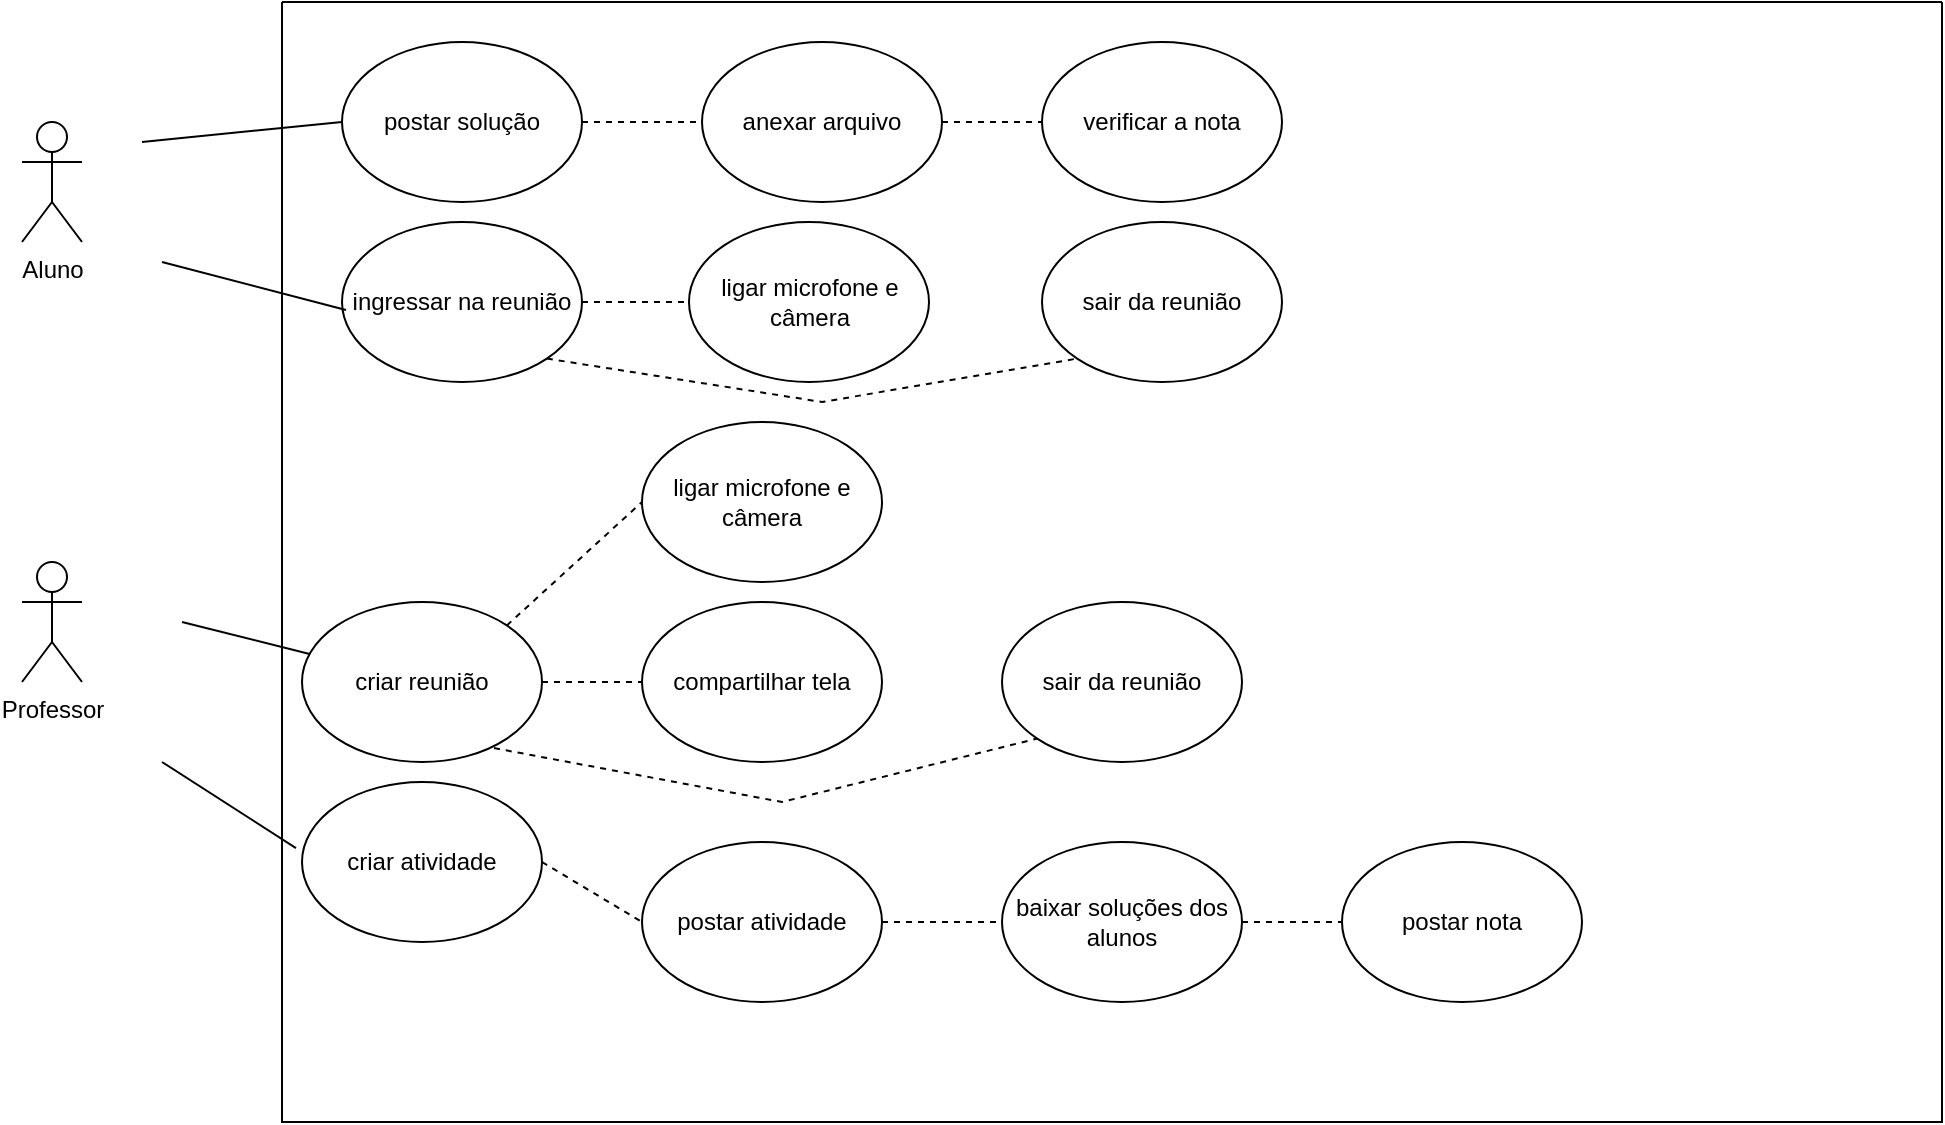 <mxfile version="16.6.6" type="device"><diagram id="fCbBb4AvqTGRd29X5xid" name="Page-1"><mxGraphModel dx="1422" dy="737" grid="1" gridSize="10" guides="1" tooltips="1" connect="1" arrows="1" fold="1" page="1" pageScale="1" pageWidth="827" pageHeight="1169" math="0" shadow="0"><root><mxCell id="0"/><mxCell id="1" parent="0"/><mxCell id="YhPpeqeVme-rcLc5-ykP-5" value="Aluno" style="shape=umlActor;verticalLabelPosition=bottom;verticalAlign=top;html=1;outlineConnect=0;" parent="1" vertex="1"><mxGeometry x="80" y="140" width="30" height="60" as="geometry"/></mxCell><mxCell id="qxSKIPy2Dn5-xSAc6yxW-13" value="Professor" style="shape=umlActor;verticalLabelPosition=bottom;verticalAlign=top;html=1;outlineConnect=0;" parent="1" vertex="1"><mxGeometry x="80" y="360" width="30" height="60" as="geometry"/></mxCell><mxCell id="qxSKIPy2Dn5-xSAc6yxW-33" value="" style="swimlane;startSize=0;labelBorderColor=none;" parent="1" vertex="1"><mxGeometry x="210" y="80" width="830" height="560" as="geometry"/></mxCell><mxCell id="qxSKIPy2Dn5-xSAc6yxW-58" value="" style="endArrow=none;html=1;rounded=0;entryX=0;entryY=0.5;entryDx=0;entryDy=0;" parent="qxSKIPy2Dn5-xSAc6yxW-33" edge="1"><mxGeometry width="50" height="50" relative="1" as="geometry"><mxPoint x="-70" y="70" as="sourcePoint"/><mxPoint x="30" y="60" as="targetPoint"/></mxGeometry></mxCell><mxCell id="ctI4vVUuBcZtL0NavpzP-1" value="postar solução" style="ellipse;whiteSpace=wrap;html=1;" vertex="1" parent="qxSKIPy2Dn5-xSAc6yxW-33"><mxGeometry x="30" y="20" width="120" height="80" as="geometry"/></mxCell><mxCell id="ctI4vVUuBcZtL0NavpzP-3" value="ingressar na reunião" style="ellipse;whiteSpace=wrap;html=1;" vertex="1" parent="qxSKIPy2Dn5-xSAc6yxW-33"><mxGeometry x="30" y="110" width="120" height="80" as="geometry"/></mxCell><mxCell id="ctI4vVUuBcZtL0NavpzP-6" value="anexar arquivo" style="ellipse;whiteSpace=wrap;html=1;" vertex="1" parent="qxSKIPy2Dn5-xSAc6yxW-33"><mxGeometry x="210" y="20" width="120" height="80" as="geometry"/></mxCell><mxCell id="ctI4vVUuBcZtL0NavpzP-7" value="" style="endArrow=none;dashed=1;html=1;rounded=0;exitX=1;exitY=0.5;exitDx=0;exitDy=0;entryX=0;entryY=0.5;entryDx=0;entryDy=0;" edge="1" parent="qxSKIPy2Dn5-xSAc6yxW-33" source="ctI4vVUuBcZtL0NavpzP-1" target="ctI4vVUuBcZtL0NavpzP-6"><mxGeometry width="50" height="50" relative="1" as="geometry"><mxPoint x="180" y="350" as="sourcePoint"/><mxPoint x="230" y="300" as="targetPoint"/></mxGeometry></mxCell><mxCell id="ctI4vVUuBcZtL0NavpzP-8" value="criar reunião" style="ellipse;whiteSpace=wrap;html=1;" vertex="1" parent="qxSKIPy2Dn5-xSAc6yxW-33"><mxGeometry x="10" y="300" width="120" height="80" as="geometry"/></mxCell><mxCell id="ctI4vVUuBcZtL0NavpzP-9" value="criar atividade" style="ellipse;whiteSpace=wrap;html=1;" vertex="1" parent="qxSKIPy2Dn5-xSAc6yxW-33"><mxGeometry x="10" y="390" width="120" height="80" as="geometry"/></mxCell><mxCell id="ctI4vVUuBcZtL0NavpzP-10" value="compartilhar tela" style="ellipse;whiteSpace=wrap;html=1;" vertex="1" parent="qxSKIPy2Dn5-xSAc6yxW-33"><mxGeometry x="180" y="300" width="120" height="80" as="geometry"/></mxCell><mxCell id="ctI4vVUuBcZtL0NavpzP-11" value="postar atividade" style="ellipse;whiteSpace=wrap;html=1;" vertex="1" parent="qxSKIPy2Dn5-xSAc6yxW-33"><mxGeometry x="180" y="420" width="120" height="80" as="geometry"/></mxCell><mxCell id="ctI4vVUuBcZtL0NavpzP-12" value="&lt;span&gt;ligar microfone e câmera&lt;/span&gt;" style="ellipse;whiteSpace=wrap;html=1;" vertex="1" parent="qxSKIPy2Dn5-xSAc6yxW-33"><mxGeometry x="203.5" y="110" width="120" height="80" as="geometry"/></mxCell><mxCell id="ctI4vVUuBcZtL0NavpzP-13" value="" style="endArrow=none;dashed=1;html=1;rounded=0;entryX=0;entryY=0.5;entryDx=0;entryDy=0;exitX=1;exitY=0.5;exitDx=0;exitDy=0;" edge="1" parent="qxSKIPy2Dn5-xSAc6yxW-33" source="ctI4vVUuBcZtL0NavpzP-3" target="ctI4vVUuBcZtL0NavpzP-12"><mxGeometry width="50" height="50" relative="1" as="geometry"><mxPoint x="150" y="170" as="sourcePoint"/><mxPoint x="200" y="120" as="targetPoint"/></mxGeometry></mxCell><mxCell id="ctI4vVUuBcZtL0NavpzP-14" value="" style="endArrow=none;dashed=1;html=1;rounded=0;entryX=0;entryY=0.5;entryDx=0;entryDy=0;exitX=1;exitY=0.5;exitDx=0;exitDy=0;" edge="1" parent="qxSKIPy2Dn5-xSAc6yxW-33" source="ctI4vVUuBcZtL0NavpzP-8" target="ctI4vVUuBcZtL0NavpzP-10"><mxGeometry width="50" height="50" relative="1" as="geometry"><mxPoint x="160" y="160" as="sourcePoint"/><mxPoint x="214" y="160" as="targetPoint"/></mxGeometry></mxCell><mxCell id="ctI4vVUuBcZtL0NavpzP-15" value="" style="endArrow=none;dashed=1;html=1;rounded=0;entryX=0;entryY=0.5;entryDx=0;entryDy=0;exitX=1;exitY=0.5;exitDx=0;exitDy=0;" edge="1" parent="qxSKIPy2Dn5-xSAc6yxW-33" source="ctI4vVUuBcZtL0NavpzP-9" target="ctI4vVUuBcZtL0NavpzP-11"><mxGeometry width="50" height="50" relative="1" as="geometry"><mxPoint x="130" y="460" as="sourcePoint"/><mxPoint x="180" y="410" as="targetPoint"/></mxGeometry></mxCell><mxCell id="ctI4vVUuBcZtL0NavpzP-16" value="verificar a nota" style="ellipse;whiteSpace=wrap;html=1;" vertex="1" parent="qxSKIPy2Dn5-xSAc6yxW-33"><mxGeometry x="380" y="20" width="120" height="80" as="geometry"/></mxCell><mxCell id="ctI4vVUuBcZtL0NavpzP-17" value="sair da reunião" style="ellipse;whiteSpace=wrap;html=1;" vertex="1" parent="qxSKIPy2Dn5-xSAc6yxW-33"><mxGeometry x="380" y="110" width="120" height="80" as="geometry"/></mxCell><mxCell id="ctI4vVUuBcZtL0NavpzP-18" value="ligar microfone e câmera" style="ellipse;whiteSpace=wrap;html=1;" vertex="1" parent="qxSKIPy2Dn5-xSAc6yxW-33"><mxGeometry x="180" y="210" width="120" height="80" as="geometry"/></mxCell><mxCell id="ctI4vVUuBcZtL0NavpzP-19" value="baixar soluções dos&lt;br&gt;alunos" style="ellipse;whiteSpace=wrap;html=1;" vertex="1" parent="qxSKIPy2Dn5-xSAc6yxW-33"><mxGeometry x="360" y="420" width="120" height="80" as="geometry"/></mxCell><mxCell id="ctI4vVUuBcZtL0NavpzP-20" value="" style="endArrow=none;dashed=1;html=1;rounded=0;entryX=0;entryY=0.5;entryDx=0;entryDy=0;exitX=1;exitY=0.5;exitDx=0;exitDy=0;" edge="1" parent="qxSKIPy2Dn5-xSAc6yxW-33" source="ctI4vVUuBcZtL0NavpzP-6" target="ctI4vVUuBcZtL0NavpzP-16"><mxGeometry width="50" height="50" relative="1" as="geometry"><mxPoint x="180" y="350" as="sourcePoint"/><mxPoint x="230" y="300" as="targetPoint"/></mxGeometry></mxCell><mxCell id="ctI4vVUuBcZtL0NavpzP-23" value="" style="endArrow=none;dashed=1;html=1;rounded=0;exitX=1;exitY=0.5;exitDx=0;exitDy=0;entryX=0;entryY=0.5;entryDx=0;entryDy=0;" edge="1" parent="qxSKIPy2Dn5-xSAc6yxW-33" source="ctI4vVUuBcZtL0NavpzP-11" target="ctI4vVUuBcZtL0NavpzP-19"><mxGeometry width="50" height="50" relative="1" as="geometry"><mxPoint x="310" y="460" as="sourcePoint"/><mxPoint x="360" y="410" as="targetPoint"/></mxGeometry></mxCell><mxCell id="ctI4vVUuBcZtL0NavpzP-24" value="&lt;span&gt;postar nota&lt;/span&gt;" style="ellipse;whiteSpace=wrap;html=1;" vertex="1" parent="qxSKIPy2Dn5-xSAc6yxW-33"><mxGeometry x="530" y="420" width="120" height="80" as="geometry"/></mxCell><mxCell id="ctI4vVUuBcZtL0NavpzP-26" value="" style="endArrow=none;dashed=1;html=1;rounded=0;entryX=0;entryY=0.5;entryDx=0;entryDy=0;exitX=1;exitY=0.5;exitDx=0;exitDy=0;" edge="1" parent="qxSKIPy2Dn5-xSAc6yxW-33" source="ctI4vVUuBcZtL0NavpzP-19" target="ctI4vVUuBcZtL0NavpzP-24"><mxGeometry width="50" height="50" relative="1" as="geometry"><mxPoint x="470" y="450" as="sourcePoint"/><mxPoint x="520" y="400" as="targetPoint"/></mxGeometry></mxCell><mxCell id="ctI4vVUuBcZtL0NavpzP-29" value="sair da reunião" style="ellipse;whiteSpace=wrap;html=1;" vertex="1" parent="qxSKIPy2Dn5-xSAc6yxW-33"><mxGeometry x="360" y="300" width="120" height="80" as="geometry"/></mxCell><mxCell id="ctI4vVUuBcZtL0NavpzP-35" value="" style="endArrow=none;dashed=1;html=1;rounded=0;entryX=0;entryY=0.5;entryDx=0;entryDy=0;exitX=1;exitY=0;exitDx=0;exitDy=0;" edge="1" parent="qxSKIPy2Dn5-xSAc6yxW-33" source="ctI4vVUuBcZtL0NavpzP-8" target="ctI4vVUuBcZtL0NavpzP-18"><mxGeometry width="50" height="50" relative="1" as="geometry"><mxPoint x="120" y="310" as="sourcePoint"/><mxPoint x="170" y="260" as="targetPoint"/></mxGeometry></mxCell><mxCell id="ctI4vVUuBcZtL0NavpzP-36" value="" style="endArrow=none;dashed=1;html=1;rounded=0;entryX=0;entryY=1;entryDx=0;entryDy=0;exitX=1;exitY=1;exitDx=0;exitDy=0;" edge="1" parent="qxSKIPy2Dn5-xSAc6yxW-33" source="ctI4vVUuBcZtL0NavpzP-3" target="ctI4vVUuBcZtL0NavpzP-17"><mxGeometry width="50" height="50" relative="1" as="geometry"><mxPoint x="180" y="310" as="sourcePoint"/><mxPoint x="230" y="260" as="targetPoint"/><Array as="points"><mxPoint x="270" y="200"/></Array></mxGeometry></mxCell><mxCell id="ctI4vVUuBcZtL0NavpzP-37" value="" style="endArrow=none;dashed=1;html=1;rounded=0;entryX=0;entryY=1;entryDx=0;entryDy=0;exitX=0.8;exitY=0.913;exitDx=0;exitDy=0;exitPerimeter=0;" edge="1" parent="qxSKIPy2Dn5-xSAc6yxW-33" source="ctI4vVUuBcZtL0NavpzP-8" target="ctI4vVUuBcZtL0NavpzP-29"><mxGeometry width="50" height="50" relative="1" as="geometry"><mxPoint x="180" y="310" as="sourcePoint"/><mxPoint x="230" y="260" as="targetPoint"/><Array as="points"><mxPoint x="250" y="400"/></Array></mxGeometry></mxCell><mxCell id="qxSKIPy2Dn5-xSAc6yxW-54" value="" style="endArrow=none;html=1;rounded=0;" parent="1" edge="1"><mxGeometry width="50" height="50" relative="1" as="geometry"><mxPoint x="160" y="390" as="sourcePoint"/><mxPoint x="223.82" y="405.955" as="targetPoint"/></mxGeometry></mxCell><mxCell id="qxSKIPy2Dn5-xSAc6yxW-55" value="" style="endArrow=none;html=1;rounded=0;entryX=-0.025;entryY=0.413;entryDx=0;entryDy=0;entryPerimeter=0;" parent="1" target="ctI4vVUuBcZtL0NavpzP-9" edge="1"><mxGeometry width="50" height="50" relative="1" as="geometry"><mxPoint x="150" y="460" as="sourcePoint"/><mxPoint x="223" y="507.04" as="targetPoint"/></mxGeometry></mxCell><mxCell id="qxSKIPy2Dn5-xSAc6yxW-57" value="" style="endArrow=none;html=1;rounded=0;entryX=0.1;entryY=0.175;entryDx=0;entryDy=0;entryPerimeter=0;" parent="1" edge="1"><mxGeometry width="50" height="50" relative="1" as="geometry"><mxPoint x="150" y="210" as="sourcePoint"/><mxPoint x="242" y="234" as="targetPoint"/></mxGeometry></mxCell></root></mxGraphModel></diagram></mxfile>